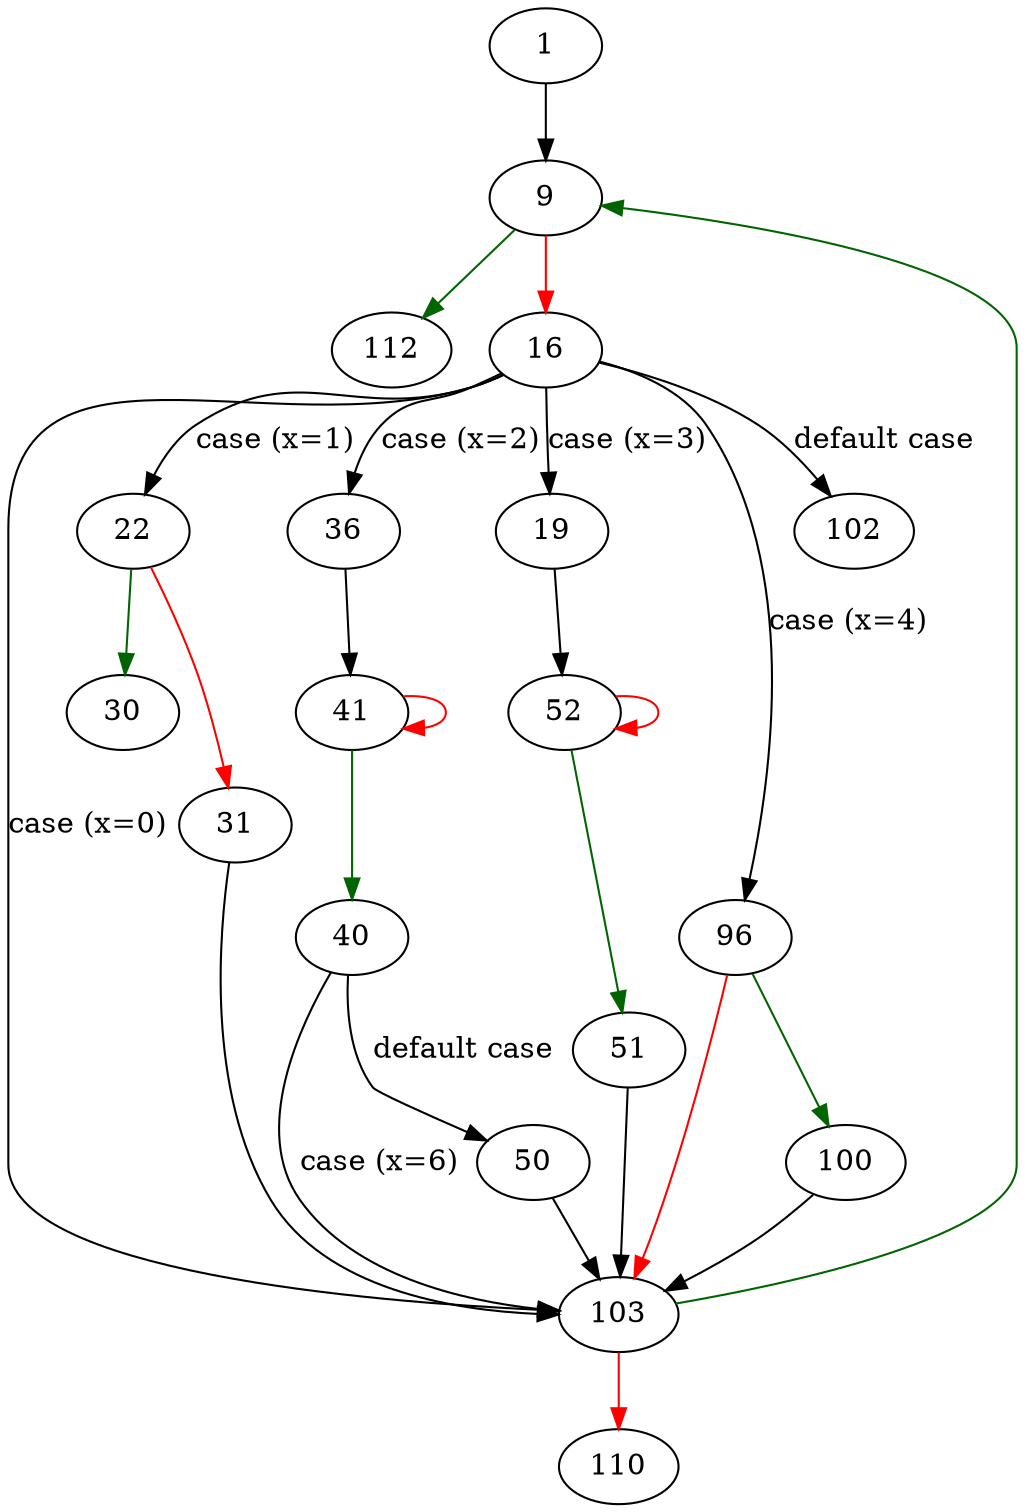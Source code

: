 strict digraph "get_spec_stats" {
	// Node definitions.
	1 [entry=true];
	9;
	112;
	16;
	103;
	22;
	36;
	19;
	96;
	102;
	52;
	30;
	31;
	41;
	40;
	50;
	51;
	100;
	110;

	// Edge definitions.
	1 -> 9;
	9 -> 112 [
		color=darkgreen
		cond=true
	];
	9 -> 16 [
		color=red
		cond=false
	];
	16 -> 103 [
		cond="case (x=0)"
		label="case (x=0)"
	];
	16 -> 22 [
		cond="case (x=1)"
		label="case (x=1)"
	];
	16 -> 36 [
		cond="case (x=2)"
		label="case (x=2)"
	];
	16 -> 19 [
		cond="case (x=3)"
		label="case (x=3)"
	];
	16 -> 96 [
		cond="case (x=4)"
		label="case (x=4)"
	];
	16 -> 102 [
		cond="default case"
		label="default case"
	];
	103 -> 9 [
		color=darkgreen
		cond=true
	];
	103 -> 110 [
		color=red
		cond=false
	];
	22 -> 30 [
		color=darkgreen
		cond=true
	];
	22 -> 31 [
		color=red
		cond=false
	];
	36 -> 41;
	19 -> 52;
	96 -> 103 [
		color=red
		cond=false
	];
	96 -> 100 [
		color=darkgreen
		cond=true
	];
	52 -> 52 [
		color=red
		cond=false
	];
	52 -> 51 [
		color=darkgreen
		cond=true
	];
	31 -> 103;
	41 -> 41 [
		color=red
		cond=false
	];
	41 -> 40 [
		color=darkgreen
		cond=true
	];
	40 -> 103 [
		cond="case (x=6)"
		label="case (x=6)"
	];
	40 -> 50 [
		cond="default case"
		label="default case"
	];
	50 -> 103;
	51 -> 103;
	100 -> 103;
}